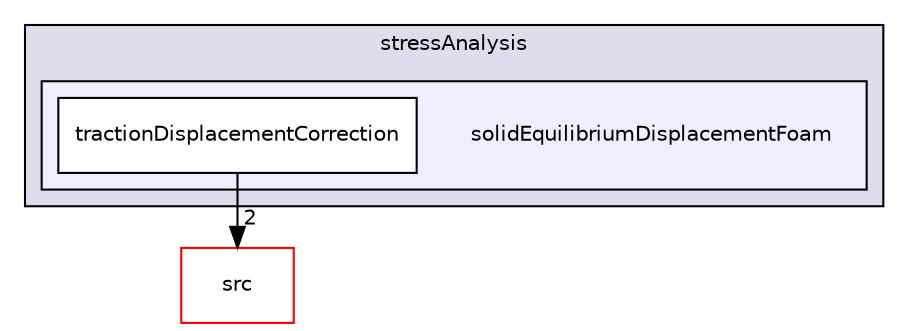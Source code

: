 digraph "applications/solvers/stressAnalysis/solidEquilibriumDisplacementFoam" {
  bgcolor=transparent;
  compound=true
  node [ fontsize="10", fontname="Helvetica"];
  edge [ labelfontsize="10", labelfontname="Helvetica"];
  subgraph clusterdir_c2f3eabbeeedbb03170a2b89f2b5145e {
    graph [ bgcolor="#ddddee", pencolor="black", label="stressAnalysis" fontname="Helvetica", fontsize="10", URL="dir_c2f3eabbeeedbb03170a2b89f2b5145e.html"]
  subgraph clusterdir_c8f91b40afbb779ea3f2ce855a63e7b5 {
    graph [ bgcolor="#eeeeff", pencolor="black", label="" URL="dir_c8f91b40afbb779ea3f2ce855a63e7b5.html"];
    dir_c8f91b40afbb779ea3f2ce855a63e7b5 [shape=plaintext label="solidEquilibriumDisplacementFoam"];
    dir_22e19ad90339695800deaab7faa4fde9 [shape=box label="tractionDisplacementCorrection" color="black" fillcolor="white" style="filled" URL="dir_22e19ad90339695800deaab7faa4fde9.html"];
  }
  }
  dir_68267d1309a1af8e8297ef4c3efbcdba [shape=box label="src" color="red" URL="dir_68267d1309a1af8e8297ef4c3efbcdba.html"];
  dir_22e19ad90339695800deaab7faa4fde9->dir_68267d1309a1af8e8297ef4c3efbcdba [headlabel="2", labeldistance=1.5 headhref="dir_000459_000736.html"];
}
